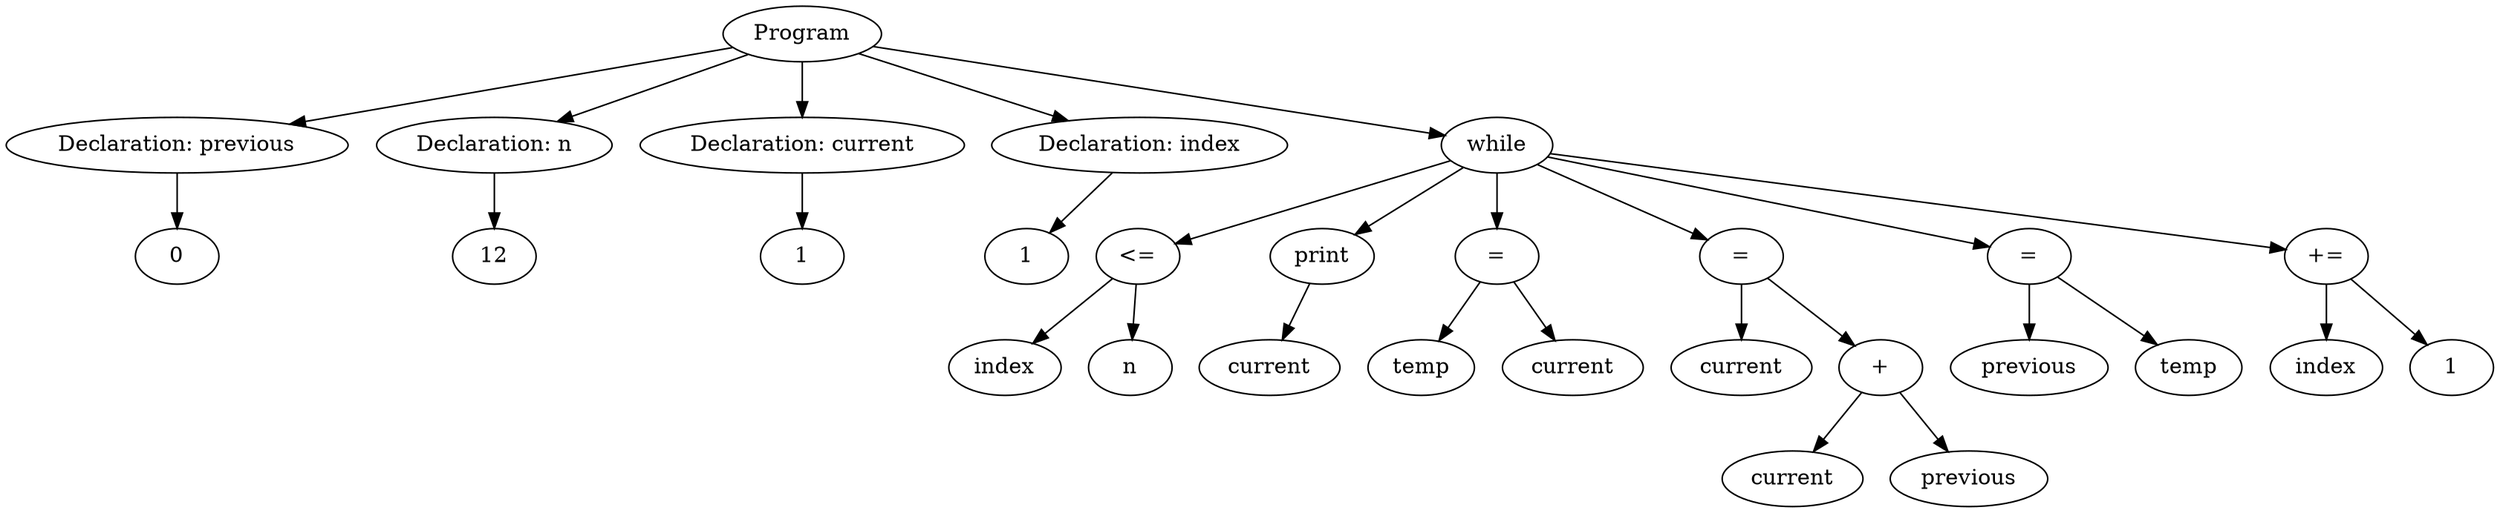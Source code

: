 digraph AST {
node0 [label="Program"];
node1 [label="Declaration: previous"];
node2 [label="0"];
node1 -> node2;
node0 -> node1;
node3 [label="Declaration: n"];
node4 [label="12"];
node3 -> node4;
node0 -> node3;
node5 [label="Declaration: current"];
node6 [label="1"];
node5 -> node6;
node0 -> node5;
node7 [label="Declaration: index"];
node8 [label="1"];
node7 -> node8;
node0 -> node7;
node9 [label="index"];
node10 [label="n"];
node11 [label="<="];
node11 -> node9;
node11 -> node10;
node12 [label="while"];
node12 -> node11;
node13 [label="current"];
node14 [label="print"];
node14 -> node13;
node12 -> node14;
node15 [label="temp"];
node16 [label="current"];
node17 [label="="];
node17 -> node15;
node17 -> node16;
node12 -> node17;
node18 [label="current"];
node19 [label="current"];
node20 [label="previous"];
node21 [label="+"];
node21 -> node19;
node21 -> node20;
node22 [label="="];
node22 -> node18;
node22 -> node21;
node12 -> node22;
node23 [label="previous"];
node24 [label="temp"];
node25 [label="="];
node25 -> node23;
node25 -> node24;
node12 -> node25;
node26 [label="index"];
node27 [label="1"];
node28 [label="+="];
node28 -> node26;
node28 -> node27;
node12 -> node28;
node0 -> node12;
}
